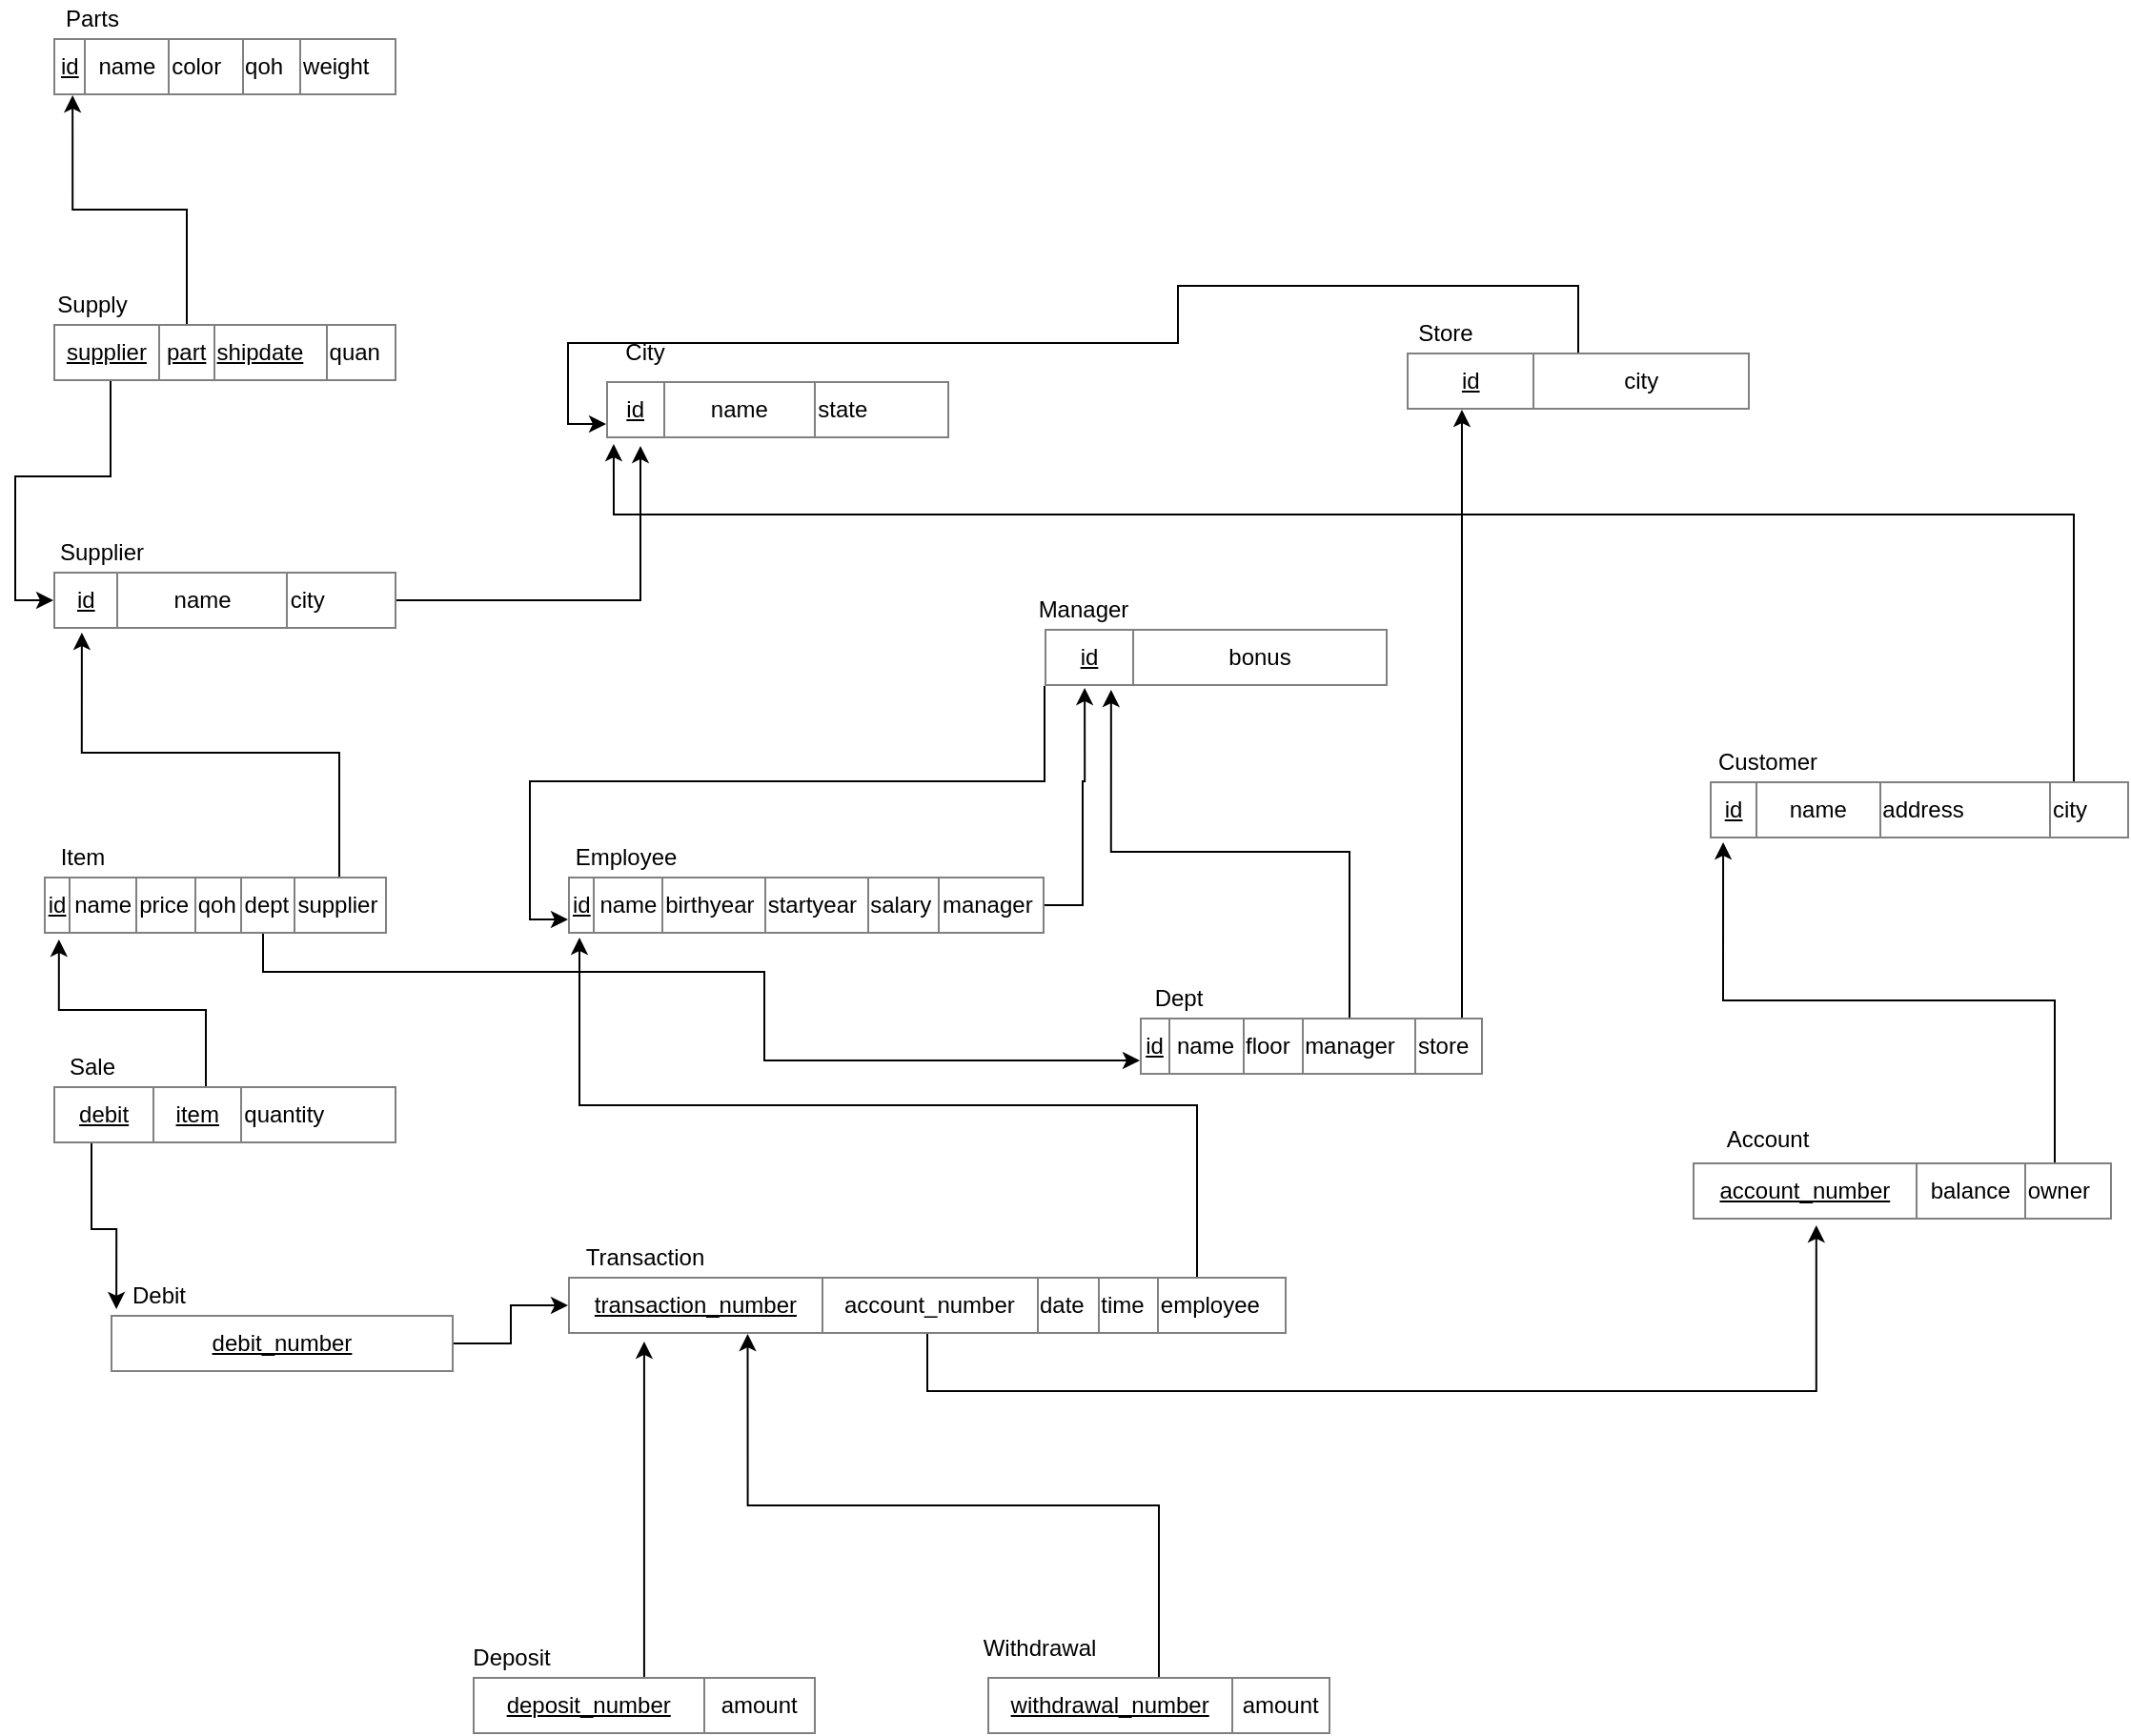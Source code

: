 <mxfile version="12.3.0" type="device" pages="1"><diagram id="_IVU9Z6frT93hyB4E43L" name="Page-1"><mxGraphModel dx="1418" dy="877" grid="1" gridSize="10" guides="1" tooltips="1" connect="1" arrows="1" fold="1" page="1" pageScale="1" pageWidth="827" pageHeight="1169" math="0" shadow="0"><root><mxCell id="0"/><mxCell id="1" parent="0"/><mxCell id="f37IGXyw65pJOYU_m1HP-1" value="&lt;table style=&quot;width: 100% ; height: 100% ; border-collapse: collapse&quot; width=&quot;100%&quot; border=&quot;1&quot;&gt;&lt;tbody&gt;&lt;tr&gt;&lt;td align=&quot;center&quot;&gt;&lt;u&gt;id&lt;/u&gt;&lt;br&gt;&lt;/td&gt;&lt;td align=&quot;center&quot;&gt;name&lt;br&gt;&lt;/td&gt;&lt;td&gt;color&lt;br&gt;&lt;/td&gt;&lt;td&gt;qoh&lt;br&gt;&lt;/td&gt;&lt;td&gt;weight&lt;br&gt;&lt;/td&gt;&lt;/tr&gt;&lt;/tbody&gt;&lt;/table&gt;" style="text;html=1;strokeColor=none;fillColor=none;overflow=fill;" parent="1" vertex="1"><mxGeometry x="40" y="70" width="180" height="30" as="geometry"/></mxCell><mxCell id="f37IGXyw65pJOYU_m1HP-2" value="Parts" style="text;html=1;align=center;verticalAlign=middle;resizable=0;points=[];;autosize=1;" parent="1" vertex="1"><mxGeometry x="40" y="50" width="40" height="20" as="geometry"/></mxCell><mxCell id="f37IGXyw65pJOYU_m1HP-7" style="edgeStyle=orthogonalEdgeStyle;rounded=0;orthogonalLoop=1;jettySize=auto;html=1;entryX=0.056;entryY=1;entryDx=0;entryDy=0;entryPerimeter=0;" parent="1" source="f37IGXyw65pJOYU_m1HP-5" target="f37IGXyw65pJOYU_m1HP-1" edge="1"><mxGeometry relative="1" as="geometry"><Array as="points"><mxPoint x="110" y="160"/><mxPoint x="50" y="160"/></Array></mxGeometry></mxCell><mxCell id="f37IGXyw65pJOYU_m1HP-10" style="edgeStyle=orthogonalEdgeStyle;rounded=0;orthogonalLoop=1;jettySize=auto;html=1;entryX=0;entryY=0.5;entryDx=0;entryDy=0;" parent="1" source="f37IGXyw65pJOYU_m1HP-5" target="f37IGXyw65pJOYU_m1HP-8" edge="1"><mxGeometry relative="1" as="geometry"><Array as="points"><mxPoint x="70" y="300"/><mxPoint x="20" y="300"/><mxPoint x="20" y="365"/></Array></mxGeometry></mxCell><mxCell id="f37IGXyw65pJOYU_m1HP-5" value="&lt;table style=&quot;width: 100% ; height: 100% ; border-collapse: collapse&quot; width=&quot;100%&quot; border=&quot;1&quot;&gt;&lt;tbody&gt;&lt;tr&gt;&lt;td align=&quot;center&quot;&gt;&lt;u&gt;supplier&lt;/u&gt;&lt;br&gt;&lt;/td&gt;&lt;td align=&quot;center&quot;&gt;&lt;u&gt;part&lt;/u&gt;&lt;br&gt;&lt;/td&gt;&lt;td&gt;&lt;u&gt;shipdate&lt;/u&gt;&lt;br&gt;&lt;/td&gt;&lt;td&gt;quan&lt;br&gt;&lt;/td&gt;&lt;/tr&gt;&lt;/tbody&gt;&lt;/table&gt;" style="text;html=1;strokeColor=none;fillColor=none;overflow=fill;" parent="1" vertex="1"><mxGeometry x="40" y="220" width="180" height="30" as="geometry"/></mxCell><mxCell id="f37IGXyw65pJOYU_m1HP-6" value="Supply" style="text;html=1;align=center;verticalAlign=middle;resizable=0;points=[];;autosize=1;" parent="1" vertex="1"><mxGeometry x="35" y="200" width="50" height="20" as="geometry"/></mxCell><mxCell id="f37IGXyw65pJOYU_m1HP-13" style="edgeStyle=orthogonalEdgeStyle;rounded=0;orthogonalLoop=1;jettySize=auto;html=1;entryX=0.1;entryY=1.133;entryDx=0;entryDy=0;entryPerimeter=0;" parent="1" source="f37IGXyw65pJOYU_m1HP-8" target="f37IGXyw65pJOYU_m1HP-11" edge="1"><mxGeometry relative="1" as="geometry"/></mxCell><mxCell id="f37IGXyw65pJOYU_m1HP-8" value="&lt;table style=&quot;width: 100% ; height: 100% ; border-collapse: collapse&quot; width=&quot;100%&quot; border=&quot;1&quot;&gt;&lt;tbody&gt;&lt;tr&gt;&lt;td align=&quot;center&quot;&gt;&lt;u&gt;id&lt;/u&gt;&lt;br&gt;&lt;/td&gt;&lt;td align=&quot;center&quot;&gt;name&lt;br&gt;&lt;/td&gt;&lt;td&gt;city&lt;br&gt;&lt;/td&gt;&lt;/tr&gt;&lt;/tbody&gt;&lt;/table&gt;" style="text;html=1;strokeColor=none;fillColor=none;overflow=fill;" parent="1" vertex="1"><mxGeometry x="40" y="350" width="180" height="30" as="geometry"/></mxCell><mxCell id="f37IGXyw65pJOYU_m1HP-9" value="Supplier" style="text;html=1;align=center;verticalAlign=middle;resizable=0;points=[];;autosize=1;" parent="1" vertex="1"><mxGeometry x="35" y="330" width="60" height="20" as="geometry"/></mxCell><mxCell id="f37IGXyw65pJOYU_m1HP-11" value="&lt;table style=&quot;width: 100% ; height: 100% ; border-collapse: collapse&quot; width=&quot;100%&quot; border=&quot;1&quot;&gt;&lt;tbody&gt;&lt;tr&gt;&lt;td align=&quot;center&quot;&gt;&lt;u&gt;id&lt;/u&gt;&lt;br&gt;&lt;/td&gt;&lt;td align=&quot;center&quot;&gt;name&lt;br&gt;&lt;/td&gt;&lt;td&gt;state&lt;br&gt;&lt;/td&gt;&lt;/tr&gt;&lt;/tbody&gt;&lt;/table&gt;" style="text;html=1;strokeColor=none;fillColor=none;overflow=fill;" parent="1" vertex="1"><mxGeometry x="330" y="250" width="180" height="30" as="geometry"/></mxCell><mxCell id="f37IGXyw65pJOYU_m1HP-12" value="City" style="text;html=1;align=center;verticalAlign=middle;resizable=0;points=[];;autosize=1;" parent="1" vertex="1"><mxGeometry x="330" y="225" width="40" height="20" as="geometry"/></mxCell><mxCell id="f37IGXyw65pJOYU_m1HP-16" style="edgeStyle=orthogonalEdgeStyle;rounded=0;orthogonalLoop=1;jettySize=auto;html=1;entryX=0.083;entryY=1.067;entryDx=0;entryDy=0;entryPerimeter=0;" parent="1" source="f37IGXyw65pJOYU_m1HP-14" target="f37IGXyw65pJOYU_m1HP-8" edge="1"><mxGeometry relative="1" as="geometry"><mxPoint x="125" y="430" as="targetPoint"/><Array as="points"><mxPoint x="190" y="445"/><mxPoint x="55" y="445"/></Array></mxGeometry></mxCell><mxCell id="f37IGXyw65pJOYU_m1HP-34" style="edgeStyle=orthogonalEdgeStyle;rounded=0;orthogonalLoop=1;jettySize=auto;html=1;entryX=0;entryY=0.75;entryDx=0;entryDy=0;" parent="1" source="f37IGXyw65pJOYU_m1HP-14" target="f37IGXyw65pJOYU_m1HP-31" edge="1"><mxGeometry relative="1" as="geometry"><Array as="points"><mxPoint x="150" y="560"/><mxPoint x="413" y="560"/><mxPoint x="413" y="607"/></Array></mxGeometry></mxCell><mxCell id="f37IGXyw65pJOYU_m1HP-14" value="&lt;table style=&quot;width: 100% ; height: 100% ; border-collapse: collapse&quot; width=&quot;100%&quot; border=&quot;1&quot;&gt;&lt;tbody&gt;&lt;tr&gt;&lt;td align=&quot;center&quot;&gt;&lt;u&gt;id&lt;/u&gt;&lt;br&gt;&lt;/td&gt;&lt;td align=&quot;center&quot;&gt;name&lt;br&gt;&lt;/td&gt;&lt;td&gt;price&lt;br&gt;&lt;/td&gt;&lt;td&gt;qoh&lt;br&gt;&lt;/td&gt;&lt;td&gt;dept&lt;br&gt;&lt;/td&gt;&lt;td&gt;supplier&lt;br&gt;&lt;/td&gt;&lt;/tr&gt;&lt;/tbody&gt;&lt;/table&gt;" style="text;html=1;strokeColor=none;fillColor=none;overflow=fill;" parent="1" vertex="1"><mxGeometry x="35" y="510" width="180" height="30" as="geometry"/></mxCell><mxCell id="f37IGXyw65pJOYU_m1HP-15" value="Item" style="text;html=1;align=center;verticalAlign=middle;resizable=0;points=[];;autosize=1;" parent="1" vertex="1"><mxGeometry x="35" y="490" width="40" height="20" as="geometry"/></mxCell><mxCell id="f37IGXyw65pJOYU_m1HP-19" style="edgeStyle=orthogonalEdgeStyle;rounded=0;orthogonalLoop=1;jettySize=auto;html=1;entryX=0.044;entryY=1.1;entryDx=0;entryDy=0;entryPerimeter=0;" parent="1" source="f37IGXyw65pJOYU_m1HP-17" target="f37IGXyw65pJOYU_m1HP-14" edge="1"><mxGeometry relative="1" as="geometry"><Array as="points"><mxPoint x="120" y="580"/><mxPoint x="43" y="580"/></Array></mxGeometry></mxCell><mxCell id="F190hArJPLc99ENGLbxH-2" style="edgeStyle=orthogonalEdgeStyle;rounded=0;orthogonalLoop=1;jettySize=auto;html=1;entryX=0.017;entryY=-0.1;entryDx=0;entryDy=0;entryPerimeter=0;" edge="1" parent="1" source="f37IGXyw65pJOYU_m1HP-17" target="f37IGXyw65pJOYU_m1HP-20"><mxGeometry relative="1" as="geometry"><Array as="points"><mxPoint x="60" y="695"/><mxPoint x="73" y="695"/></Array></mxGeometry></mxCell><mxCell id="f37IGXyw65pJOYU_m1HP-17" value="&lt;table style=&quot;width: 100% ; height: 100% ; border-collapse: collapse&quot; width=&quot;100%&quot; border=&quot;1&quot;&gt;&lt;tbody&gt;&lt;tr&gt;&lt;td align=&quot;center&quot;&gt;&lt;u&gt;debit&lt;/u&gt;&lt;br&gt;&lt;/td&gt;&lt;td align=&quot;center&quot;&gt;&lt;u&gt;item&lt;/u&gt;&lt;br&gt;&lt;/td&gt;&lt;td&gt;quantity&lt;br&gt;&lt;/td&gt;&lt;/tr&gt;&lt;/tbody&gt;&lt;/table&gt;" style="text;html=1;strokeColor=none;fillColor=none;overflow=fill;" parent="1" vertex="1"><mxGeometry x="40" y="620" width="180" height="30" as="geometry"/></mxCell><mxCell id="f37IGXyw65pJOYU_m1HP-18" value="Sale" style="text;html=1;align=center;verticalAlign=middle;resizable=0;points=[];;autosize=1;" parent="1" vertex="1"><mxGeometry x="40" y="600" width="40" height="20" as="geometry"/></mxCell><mxCell id="F190hArJPLc99ENGLbxH-4" style="edgeStyle=orthogonalEdgeStyle;rounded=0;orthogonalLoop=1;jettySize=auto;html=1;entryX=0;entryY=0.5;entryDx=0;entryDy=0;" edge="1" parent="1" source="f37IGXyw65pJOYU_m1HP-20" target="F190hArJPLc99ENGLbxH-1"><mxGeometry relative="1" as="geometry"/></mxCell><mxCell id="f37IGXyw65pJOYU_m1HP-20" value="&lt;table style=&quot;width: 100% ; height: 100% ; border-collapse: collapse&quot; width=&quot;100%&quot; border=&quot;1&quot;&gt;&lt;tbody&gt;&lt;tr&gt;&lt;td align=&quot;center&quot;&gt;&lt;u&gt;debit_number&lt;/u&gt;&lt;br&gt;&lt;/td&gt;&lt;/tr&gt;&lt;/tbody&gt;&lt;/table&gt;" style="text;html=1;strokeColor=none;fillColor=none;overflow=fill;" parent="1" vertex="1"><mxGeometry x="70" y="740" width="180" height="30" as="geometry"/></mxCell><mxCell id="f37IGXyw65pJOYU_m1HP-21" value="Debit" style="text;html=1;align=center;verticalAlign=middle;resizable=0;points=[];;autosize=1;" parent="1" vertex="1"><mxGeometry x="75" y="720" width="40" height="20" as="geometry"/></mxCell><mxCell id="f37IGXyw65pJOYU_m1HP-30" style="edgeStyle=orthogonalEdgeStyle;rounded=0;orthogonalLoop=1;jettySize=auto;html=1;entryX=0.117;entryY=1.033;entryDx=0;entryDy=0;entryPerimeter=0;" parent="1" source="f37IGXyw65pJOYU_m1HP-23" target="f37IGXyw65pJOYU_m1HP-27" edge="1"><mxGeometry relative="1" as="geometry"><mxPoint x="590" y="420" as="targetPoint"/><Array as="points"><mxPoint x="580" y="525"/><mxPoint x="580" y="460"/><mxPoint x="581" y="460"/></Array></mxGeometry></mxCell><mxCell id="f37IGXyw65pJOYU_m1HP-23" value="&lt;table style=&quot;width: 100% ; height: 100% ; border-collapse: collapse&quot; width=&quot;100%&quot; border=&quot;1&quot;&gt;&lt;tbody&gt;&lt;tr&gt;&lt;td align=&quot;center&quot;&gt;&lt;u&gt;id&lt;/u&gt;&lt;br&gt;&lt;/td&gt;&lt;td align=&quot;center&quot;&gt;name&lt;br&gt;&lt;/td&gt;&lt;td&gt;birthyear&lt;br&gt;&lt;/td&gt;&lt;td&gt;startyear&lt;br&gt;&lt;/td&gt;&lt;td&gt;salary&lt;br&gt;&lt;/td&gt;&lt;td&gt;manager&lt;br&gt;&lt;/td&gt;&lt;/tr&gt;&lt;/tbody&gt;&lt;/table&gt;" style="text;html=1;strokeColor=none;fillColor=none;overflow=fill;" parent="1" vertex="1"><mxGeometry x="310" y="510" width="250" height="30" as="geometry"/></mxCell><mxCell id="f37IGXyw65pJOYU_m1HP-24" value="Employee" style="text;html=1;align=center;verticalAlign=middle;resizable=0;points=[];;autosize=1;" parent="1" vertex="1"><mxGeometry x="305" y="490" width="70" height="20" as="geometry"/></mxCell><mxCell id="f37IGXyw65pJOYU_m1HP-29" style="edgeStyle=orthogonalEdgeStyle;rounded=0;orthogonalLoop=1;jettySize=auto;html=1;entryX=0;entryY=0.75;entryDx=0;entryDy=0;" parent="1" source="f37IGXyw65pJOYU_m1HP-27" target="f37IGXyw65pJOYU_m1HP-23" edge="1"><mxGeometry relative="1" as="geometry"><Array as="points"><mxPoint x="560" y="460"/><mxPoint x="290" y="460"/><mxPoint x="290" y="533"/></Array></mxGeometry></mxCell><mxCell id="f37IGXyw65pJOYU_m1HP-27" value="&lt;table style=&quot;width: 100% ; height: 100% ; border-collapse: collapse&quot; width=&quot;100%&quot; border=&quot;1&quot;&gt;&lt;tbody&gt;&lt;tr&gt;&lt;td align=&quot;center&quot;&gt;&lt;u&gt;id&lt;/u&gt;&lt;br&gt;&lt;/td&gt;&lt;td align=&quot;center&quot;&gt;bonus&lt;br&gt;&lt;/td&gt;&lt;/tr&gt;&lt;/tbody&gt;&lt;/table&gt;" style="text;html=1;strokeColor=none;fillColor=none;overflow=fill;" parent="1" vertex="1"><mxGeometry x="560" y="380" width="180" height="30" as="geometry"/></mxCell><mxCell id="f37IGXyw65pJOYU_m1HP-28" value="Manager" style="text;html=1;align=center;verticalAlign=middle;resizable=0;points=[];;autosize=1;" parent="1" vertex="1"><mxGeometry x="550" y="360" width="60" height="20" as="geometry"/></mxCell><mxCell id="f37IGXyw65pJOYU_m1HP-33" style="edgeStyle=orthogonalEdgeStyle;rounded=0;orthogonalLoop=1;jettySize=auto;html=1;entryX=0.194;entryY=1.067;entryDx=0;entryDy=0;entryPerimeter=0;" parent="1" source="f37IGXyw65pJOYU_m1HP-31" target="f37IGXyw65pJOYU_m1HP-27" edge="1"><mxGeometry relative="1" as="geometry"><Array as="points"><mxPoint x="720" y="497"/><mxPoint x="595" y="497"/></Array></mxGeometry></mxCell><mxCell id="f37IGXyw65pJOYU_m1HP-37" style="edgeStyle=orthogonalEdgeStyle;rounded=0;orthogonalLoop=1;jettySize=auto;html=1;entryX=0.161;entryY=1;entryDx=0;entryDy=0;entryPerimeter=0;" parent="1" source="f37IGXyw65pJOYU_m1HP-31" target="f37IGXyw65pJOYU_m1HP-35" edge="1"><mxGeometry relative="1" as="geometry"><Array as="points"><mxPoint x="779" y="530"/><mxPoint x="779" y="530"/></Array></mxGeometry></mxCell><mxCell id="f37IGXyw65pJOYU_m1HP-31" value="&lt;table style=&quot;width: 100% ; height: 100% ; border-collapse: collapse&quot; width=&quot;100%&quot; border=&quot;1&quot;&gt;&lt;tbody&gt;&lt;tr&gt;&lt;td align=&quot;center&quot;&gt;&lt;u&gt;id&lt;/u&gt;&lt;br&gt;&lt;/td&gt;&lt;td align=&quot;center&quot;&gt;name&lt;br&gt;&lt;/td&gt;&lt;td&gt;floor&lt;br&gt;&lt;/td&gt;&lt;td&gt;manager&lt;br&gt;&lt;/td&gt;&lt;td&gt;store&lt;br&gt;&lt;/td&gt;&lt;/tr&gt;&lt;/tbody&gt;&lt;/table&gt;" style="text;html=1;strokeColor=none;fillColor=none;overflow=fill;" parent="1" vertex="1"><mxGeometry x="610" y="584" width="180" height="30" as="geometry"/></mxCell><mxCell id="f37IGXyw65pJOYU_m1HP-32" value="Dept" style="text;html=1;align=center;verticalAlign=middle;resizable=0;points=[];;autosize=1;" parent="1" vertex="1"><mxGeometry x="610" y="564" width="40" height="20" as="geometry"/></mxCell><mxCell id="f37IGXyw65pJOYU_m1HP-38" style="edgeStyle=orthogonalEdgeStyle;rounded=0;orthogonalLoop=1;jettySize=auto;html=1;entryX=0;entryY=0.75;entryDx=0;entryDy=0;" parent="1" source="f37IGXyw65pJOYU_m1HP-35" target="f37IGXyw65pJOYU_m1HP-11" edge="1"><mxGeometry relative="1" as="geometry"><Array as="points"><mxPoint x="840" y="200"/><mxPoint x="630" y="200"/><mxPoint x="630" y="230"/><mxPoint x="310" y="230"/><mxPoint x="310" y="273"/></Array></mxGeometry></mxCell><mxCell id="f37IGXyw65pJOYU_m1HP-35" value="&lt;table style=&quot;width: 100% ; height: 100% ; border-collapse: collapse&quot; width=&quot;100%&quot; border=&quot;1&quot;&gt;&lt;tbody&gt;&lt;tr&gt;&lt;td align=&quot;center&quot;&gt;&lt;u&gt;id&lt;/u&gt;&lt;br&gt;&lt;/td&gt;&lt;td align=&quot;center&quot;&gt;city&lt;br&gt;&lt;/td&gt;&lt;/tr&gt;&lt;/tbody&gt;&lt;/table&gt;" style="text;html=1;strokeColor=none;fillColor=none;overflow=fill;" parent="1" vertex="1"><mxGeometry x="750" y="235" width="180" height="30" as="geometry"/></mxCell><mxCell id="f37IGXyw65pJOYU_m1HP-36" value="Store" style="text;html=1;align=center;verticalAlign=middle;resizable=0;points=[];;autosize=1;" parent="1" vertex="1"><mxGeometry x="750" y="215" width="40" height="20" as="geometry"/></mxCell><mxCell id="F190hArJPLc99ENGLbxH-3" style="edgeStyle=orthogonalEdgeStyle;rounded=0;orthogonalLoop=1;jettySize=auto;html=1;entryX=0.024;entryY=1.067;entryDx=0;entryDy=0;entryPerimeter=0;" edge="1" parent="1" source="F190hArJPLc99ENGLbxH-1" target="f37IGXyw65pJOYU_m1HP-23"><mxGeometry relative="1" as="geometry"><Array as="points"><mxPoint x="640" y="630"/><mxPoint x="316" y="630"/></Array></mxGeometry></mxCell><mxCell id="F190hArJPLc99ENGLbxH-14" style="edgeStyle=orthogonalEdgeStyle;rounded=0;orthogonalLoop=1;jettySize=auto;html=1;entryX=0.295;entryY=1.1;entryDx=0;entryDy=0;entryPerimeter=0;" edge="1" parent="1" source="F190hArJPLc99ENGLbxH-1" target="F190hArJPLc99ENGLbxH-5"><mxGeometry relative="1" as="geometry"><Array as="points"><mxPoint x="499" y="780"/><mxPoint x="965" y="780"/></Array></mxGeometry></mxCell><mxCell id="F190hArJPLc99ENGLbxH-1" value="&lt;table style=&quot;width: 100% ; height: 100% ; border-collapse: collapse&quot; width=&quot;100%&quot; border=&quot;1&quot;&gt;&lt;tbody&gt;&lt;tr&gt;&lt;td align=&quot;center&quot;&gt;&lt;u&gt;transaction_number&lt;/u&gt;&lt;br&gt;&lt;/td&gt;&lt;td align=&quot;center&quot;&gt;account_number&lt;br&gt;&lt;/td&gt;&lt;td&gt;date&lt;br&gt;&lt;/td&gt;&lt;td&gt;time&lt;br&gt;&lt;/td&gt;&lt;td&gt;employee&lt;br&gt;&lt;/td&gt;&lt;/tr&gt;&lt;/tbody&gt;&lt;/table&gt;" style="text;html=1;strokeColor=none;fillColor=none;overflow=fill;" vertex="1" parent="1"><mxGeometry x="310" y="720" width="377" height="30" as="geometry"/></mxCell><mxCell id="F190hArJPLc99ENGLbxH-17" style="edgeStyle=orthogonalEdgeStyle;rounded=0;orthogonalLoop=1;jettySize=auto;html=1;entryX=0.032;entryY=1.067;entryDx=0;entryDy=0;entryPerimeter=0;" edge="1" parent="1" source="F190hArJPLc99ENGLbxH-5" target="F190hArJPLc99ENGLbxH-15"><mxGeometry relative="1" as="geometry"><Array as="points"><mxPoint x="1090" y="575"/><mxPoint x="916" y="575"/></Array></mxGeometry></mxCell><mxCell id="F190hArJPLc99ENGLbxH-5" value="&lt;table style=&quot;width: 100% ; height: 100% ; border-collapse: collapse&quot; width=&quot;100%&quot; border=&quot;1&quot;&gt;&lt;tbody&gt;&lt;tr&gt;&lt;td align=&quot;center&quot;&gt;&lt;u&gt;account_number&lt;/u&gt;&lt;br&gt;&lt;/td&gt;&lt;td align=&quot;center&quot;&gt;balance&lt;br&gt;&lt;/td&gt;&lt;td&gt;owner&lt;br&gt;&lt;/td&gt;&lt;/tr&gt;&lt;/tbody&gt;&lt;/table&gt;" style="text;html=1;strokeColor=none;fillColor=none;overflow=fill;" vertex="1" parent="1"><mxGeometry x="900" y="660" width="220" height="30" as="geometry"/></mxCell><mxCell id="F190hArJPLc99ENGLbxH-6" value="Transaction" style="text;html=1;align=center;verticalAlign=middle;resizable=0;points=[];;autosize=1;" vertex="1" parent="1"><mxGeometry x="310" y="700" width="80" height="20" as="geometry"/></mxCell><mxCell id="F190hArJPLc99ENGLbxH-10" style="edgeStyle=orthogonalEdgeStyle;rounded=0;orthogonalLoop=1;jettySize=auto;html=1;entryX=0.106;entryY=1.133;entryDx=0;entryDy=0;entryPerimeter=0;" edge="1" parent="1" source="F190hArJPLc99ENGLbxH-7" target="F190hArJPLc99ENGLbxH-1"><mxGeometry relative="1" as="geometry"/></mxCell><mxCell id="F190hArJPLc99ENGLbxH-7" value="&lt;table style=&quot;width: 100% ; height: 100% ; border-collapse: collapse&quot; width=&quot;100%&quot; border=&quot;1&quot;&gt;&lt;tbody&gt;&lt;tr&gt;&lt;td align=&quot;center&quot;&gt;&lt;u&gt;deposit_number&lt;/u&gt;&lt;br&gt;&lt;/td&gt;&lt;td align=&quot;center&quot;&gt;amount&lt;br&gt;&lt;/td&gt;&lt;/tr&gt;&lt;/tbody&gt;&lt;/table&gt;" style="text;html=1;strokeColor=none;fillColor=none;overflow=fill;" vertex="1" parent="1"><mxGeometry x="260" y="930" width="180" height="30" as="geometry"/></mxCell><mxCell id="F190hArJPLc99ENGLbxH-11" style="edgeStyle=orthogonalEdgeStyle;rounded=0;orthogonalLoop=1;jettySize=auto;html=1;entryX=0.25;entryY=1;entryDx=0;entryDy=0;" edge="1" parent="1" source="F190hArJPLc99ENGLbxH-9" target="F190hArJPLc99ENGLbxH-1"><mxGeometry relative="1" as="geometry"/></mxCell><mxCell id="F190hArJPLc99ENGLbxH-9" value="&lt;table style=&quot;width: 100% ; height: 100% ; border-collapse: collapse&quot; width=&quot;100%&quot; border=&quot;1&quot;&gt;&lt;tbody&gt;&lt;tr&gt;&lt;td align=&quot;center&quot;&gt;&lt;u&gt;withdrawal_number&lt;/u&gt;&lt;br&gt;&lt;/td&gt;&lt;td align=&quot;center&quot;&gt;amount&lt;br&gt;&lt;/td&gt;&lt;/tr&gt;&lt;/tbody&gt;&lt;/table&gt;" style="text;html=1;strokeColor=none;fillColor=none;overflow=fill;" vertex="1" parent="1"><mxGeometry x="530" y="930" width="180" height="30" as="geometry"/></mxCell><mxCell id="F190hArJPLc99ENGLbxH-12" value="Account" style="text;html=1;align=center;verticalAlign=middle;resizable=0;points=[];;autosize=1;" vertex="1" parent="1"><mxGeometry x="909" y="638" width="60" height="20" as="geometry"/></mxCell><mxCell id="F190hArJPLc99ENGLbxH-19" style="edgeStyle=orthogonalEdgeStyle;rounded=0;orthogonalLoop=1;jettySize=auto;html=1;entryX=0.022;entryY=1.1;entryDx=0;entryDy=0;entryPerimeter=0;" edge="1" parent="1" source="F190hArJPLc99ENGLbxH-15" target="f37IGXyw65pJOYU_m1HP-11"><mxGeometry relative="1" as="geometry"><Array as="points"><mxPoint x="1100" y="320"/><mxPoint x="334" y="320"/></Array></mxGeometry></mxCell><mxCell id="F190hArJPLc99ENGLbxH-15" value="&lt;table style=&quot;width: 100% ; height: 100% ; border-collapse: collapse&quot; width=&quot;100%&quot; border=&quot;1&quot;&gt;&lt;tbody&gt;&lt;tr&gt;&lt;td align=&quot;center&quot;&gt;&lt;u&gt;id&lt;/u&gt;&lt;br&gt;&lt;/td&gt;&lt;td align=&quot;center&quot;&gt;name&lt;br&gt;&lt;/td&gt;&lt;td&gt;address&lt;br&gt;&lt;/td&gt;&lt;td&gt;city&lt;br&gt;&lt;/td&gt;&lt;/tr&gt;&lt;/tbody&gt;&lt;/table&gt;" style="text;html=1;strokeColor=none;fillColor=none;overflow=fill;" vertex="1" parent="1"><mxGeometry x="909" y="460" width="220" height="30" as="geometry"/></mxCell><mxCell id="F190hArJPLc99ENGLbxH-16" value="Customer" style="text;html=1;align=center;verticalAlign=middle;resizable=0;points=[];;autosize=1;" vertex="1" parent="1"><mxGeometry x="904" y="440" width="70" height="20" as="geometry"/></mxCell><mxCell id="F190hArJPLc99ENGLbxH-20" value="Deposit" style="text;html=1;align=center;verticalAlign=middle;resizable=0;points=[];;autosize=1;" vertex="1" parent="1"><mxGeometry x="250" y="910" width="60" height="20" as="geometry"/></mxCell><mxCell id="F190hArJPLc99ENGLbxH-21" value="Withdrawal" style="text;html=1;align=center;verticalAlign=middle;resizable=0;points=[];;autosize=1;" vertex="1" parent="1"><mxGeometry x="522" y="905" width="70" height="20" as="geometry"/></mxCell></root></mxGraphModel></diagram></mxfile>